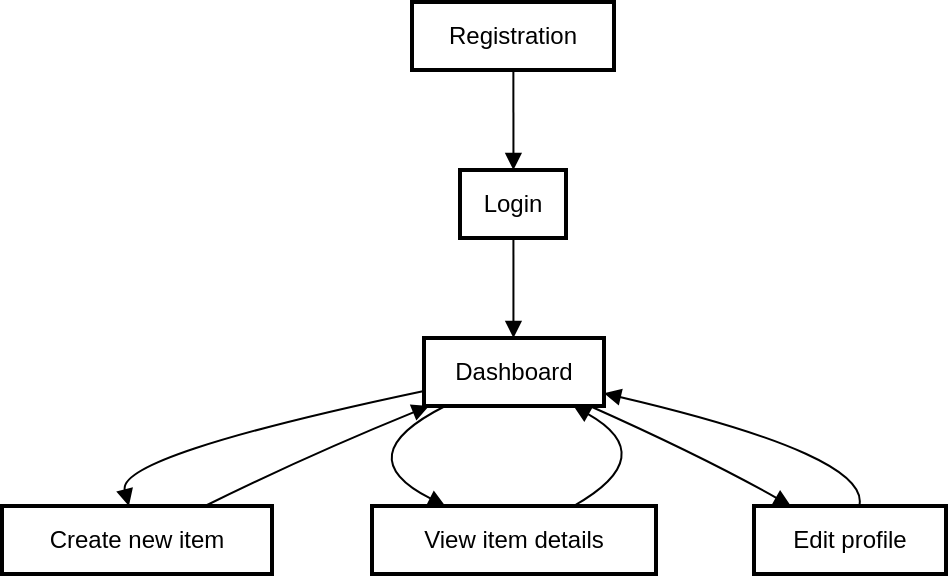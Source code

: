 <mxfile version="21.2.3" type="github">
  <diagram name="Страница 1" id="rU0HMeiSt-HVsIIlIik-">
    <mxGraphModel>
      <root>
        <mxCell id="0" />
        <mxCell id="1" parent="0" />
        <mxCell id="2" value="Registration" style="whiteSpace=wrap;strokeWidth=2;" vertex="1" parent="1">
          <mxGeometry x="205" width="101" height="34" as="geometry" />
        </mxCell>
        <mxCell id="3" value="Login" style="whiteSpace=wrap;strokeWidth=2;" vertex="1" parent="1">
          <mxGeometry x="229" y="84" width="53" height="34" as="geometry" />
        </mxCell>
        <mxCell id="4" value="Dashboard" style="whiteSpace=wrap;strokeWidth=2;" vertex="1" parent="1">
          <mxGeometry x="211" y="168" width="90" height="34" as="geometry" />
        </mxCell>
        <mxCell id="5" value="Create new item" style="whiteSpace=wrap;strokeWidth=2;" vertex="1" parent="1">
          <mxGeometry y="252" width="135" height="34" as="geometry" />
        </mxCell>
        <mxCell id="6" value="View item details" style="whiteSpace=wrap;strokeWidth=2;" vertex="1" parent="1">
          <mxGeometry x="185" y="252" width="142" height="34" as="geometry" />
        </mxCell>
        <mxCell id="7" value="Edit profile" style="whiteSpace=wrap;strokeWidth=2;" vertex="1" parent="1">
          <mxGeometry x="376" y="252" width="96" height="34" as="geometry" />
        </mxCell>
        <mxCell id="8" value="" style="curved=1;startArrow=none;endArrow=block;exitX=0.502;exitY=1;entryX=0.504;entryY=0;" edge="1" parent="1" source="2" target="3">
          <mxGeometry relative="1" as="geometry">
            <Array as="points" />
          </mxGeometry>
        </mxCell>
        <mxCell id="9" value="" style="curved=1;startArrow=none;endArrow=block;exitX=0.504;exitY=1;entryX=0.497;entryY=0;" edge="1" parent="1" source="3" target="4">
          <mxGeometry relative="1" as="geometry">
            <Array as="points" />
          </mxGeometry>
        </mxCell>
        <mxCell id="10" value="" style="curved=1;startArrow=none;endArrow=block;exitX=-0.001;exitY=0.779;entryX=0.47;entryY=0;" edge="1" parent="1" source="4" target="5">
          <mxGeometry relative="1" as="geometry">
            <Array as="points">
              <mxPoint x="57" y="227" />
            </Array>
          </mxGeometry>
        </mxCell>
        <mxCell id="11" value="" style="curved=1;startArrow=none;endArrow=block;exitX=0.118;exitY=1;entryX=0.258;entryY=0;" edge="1" parent="1" source="4" target="6">
          <mxGeometry relative="1" as="geometry">
            <Array as="points">
              <mxPoint x="172" y="227" />
            </Array>
          </mxGeometry>
        </mxCell>
        <mxCell id="12" value="" style="curved=1;startArrow=none;endArrow=block;exitX=0.921;exitY=1;entryX=0.192;entryY=0;" edge="1" parent="1" source="4" target="7">
          <mxGeometry relative="1" as="geometry">
            <Array as="points">
              <mxPoint x="350" y="227" />
            </Array>
          </mxGeometry>
        </mxCell>
        <mxCell id="13" value="" style="curved=1;startArrow=none;endArrow=block;exitX=0.752;exitY=0;entryX=0.028;entryY=1;" edge="1" parent="1" source="5" target="4">
          <mxGeometry relative="1" as="geometry">
            <Array as="points">
              <mxPoint x="152" y="227" />
            </Array>
          </mxGeometry>
        </mxCell>
        <mxCell id="14" value="" style="curved=1;startArrow=none;endArrow=block;exitX=0.71;exitY=0;entryX=0.831;entryY=1;" edge="1" parent="1" source="6" target="4">
          <mxGeometry relative="1" as="geometry">
            <Array as="points">
              <mxPoint x="330" y="227" />
            </Array>
          </mxGeometry>
        </mxCell>
        <mxCell id="15" value="" style="curved=1;startArrow=none;endArrow=block;exitX=0.548;exitY=0;entryX=0.994;entryY=0.809;" edge="1" parent="1" source="7" target="4">
          <mxGeometry relative="1" as="geometry">
            <Array as="points">
              <mxPoint x="435" y="227" />
            </Array>
          </mxGeometry>
        </mxCell>
      </root>
    </mxGraphModel>
  </diagram>
</mxfile>
